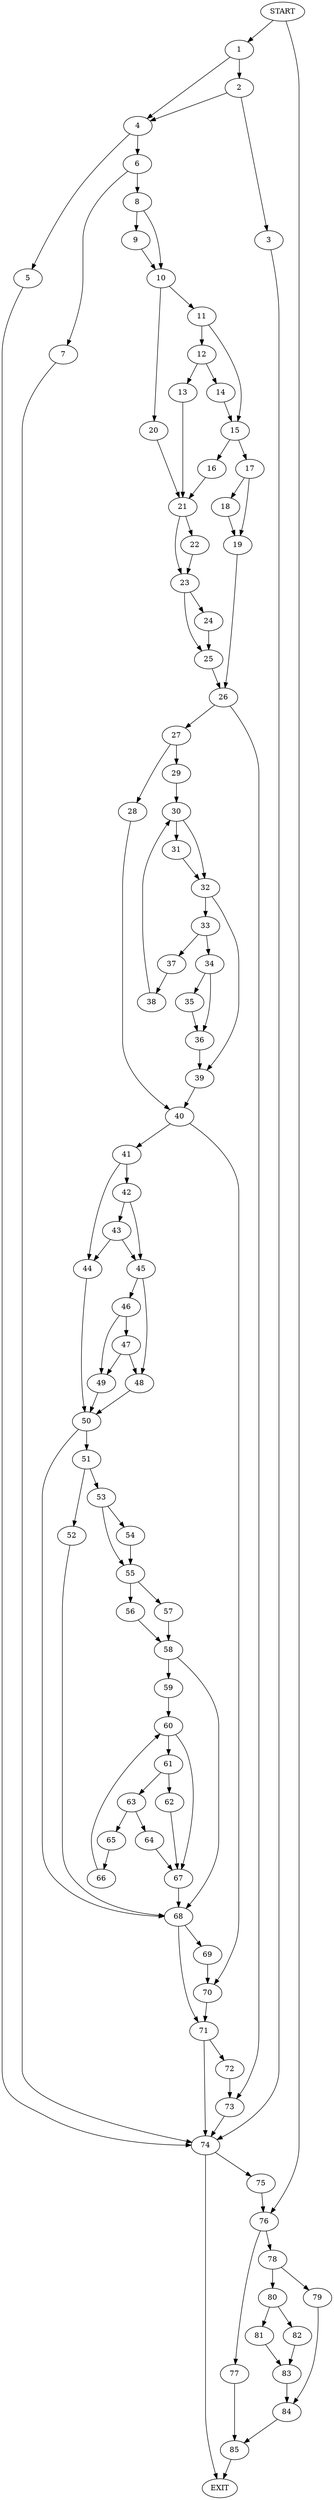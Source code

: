 digraph { 
0 [label="START"];
1;
2;
3;
4;
5;
6;
7;
8;
9;
10;
11;
12;
13;
14;
15;
16;
17;
18;
19;
20;
21;
22;
23;
24;
25;
26;
27;
28;
29;
30;
31;
32;
33;
34;
35;
36;
37;
38;
39;
40;
41;
42;
43;
44;
45;
46;
47;
48;
49;
50;
51;
52;
53;
54;
55;
56;
57;
58;
59;
60;
61;
62;
63;
64;
65;
66;
67;
68;
69;
70;
71;
72;
73;
74;
75;
76;
77;
78;
79;
80;
81;
82;
83;
84;
85;
86[label="EXIT"];
0 -> 1;
0 -> 76;
1 -> 2;
1 -> 4;
2 -> 3;
2 -> 4;
3 -> 74;
4 -> 5;
4 -> 6;
5 -> 74;
6 -> 7;
6 -> 8;
7 -> 74;
8 -> 10;
8 -> 9;
9 -> 10;
10 -> 11;
10 -> 20;
11 -> 15;
11 -> 12;
12 -> 14;
12 -> 13;
13 -> 21;
14 -> 15;
15 -> 17;
15 -> 16;
16 -> 21;
17 -> 18;
17 -> 19;
18 -> 19;
19 -> 26;
20 -> 21;
21 -> 22;
21 -> 23;
22 -> 23;
23 -> 25;
23 -> 24;
24 -> 25;
25 -> 26;
26 -> 73;
26 -> 27;
27 -> 28;
27 -> 29;
28 -> 40;
29 -> 30;
30 -> 31;
30 -> 32;
31 -> 32;
32 -> 33;
32 -> 39;
33 -> 34;
33 -> 37;
34 -> 36;
34 -> 35;
35 -> 36;
36 -> 39;
37 -> 38;
38 -> 30;
39 -> 40;
40 -> 41;
40 -> 70;
41 -> 44;
41 -> 42;
42 -> 43;
42 -> 45;
43 -> 44;
43 -> 45;
44 -> 50;
45 -> 48;
45 -> 46;
46 -> 47;
46 -> 49;
47 -> 48;
47 -> 49;
48 -> 50;
49 -> 50;
50 -> 68;
50 -> 51;
51 -> 52;
51 -> 53;
52 -> 68;
53 -> 54;
53 -> 55;
54 -> 55;
55 -> 56;
55 -> 57;
56 -> 58;
57 -> 58;
58 -> 68;
58 -> 59;
59 -> 60;
60 -> 61;
60 -> 67;
61 -> 62;
61 -> 63;
62 -> 67;
63 -> 64;
63 -> 65;
64 -> 67;
65 -> 66;
66 -> 60;
67 -> 68;
68 -> 71;
68 -> 69;
69 -> 70;
70 -> 71;
71 -> 74;
71 -> 72;
72 -> 73;
73 -> 74;
74 -> 86;
74 -> 75;
75 -> 76;
76 -> 77;
76 -> 78;
77 -> 85;
78 -> 79;
78 -> 80;
79 -> 84;
80 -> 81;
80 -> 82;
81 -> 83;
82 -> 83;
83 -> 84;
84 -> 85;
85 -> 86;
}